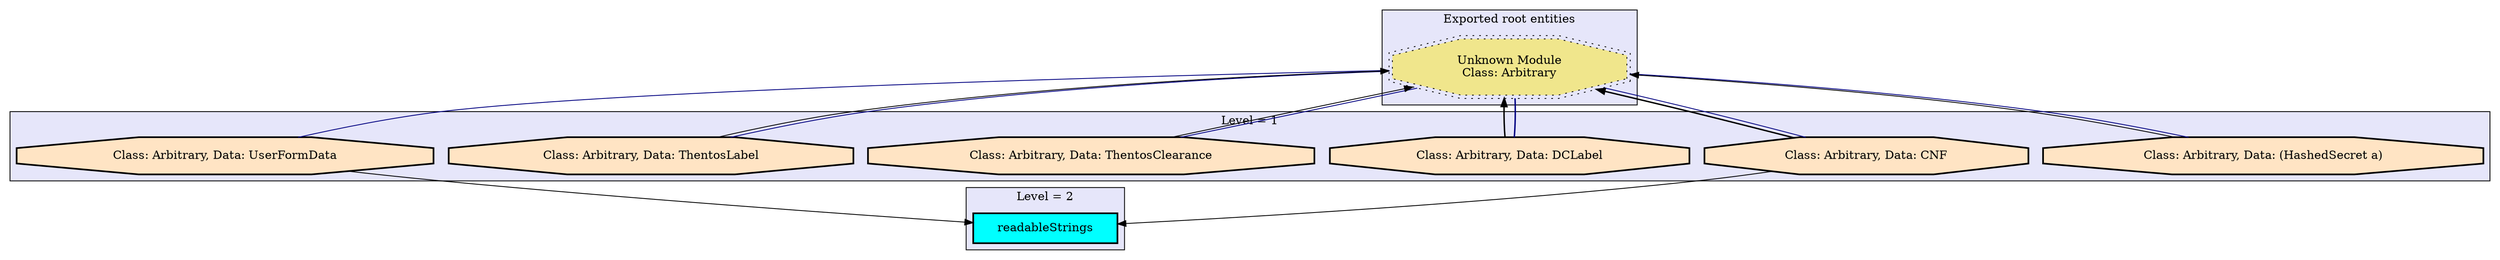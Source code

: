 digraph "Levels within Test.Arbitrary" {
    node [margin="0.4,0.1"
         ,style=filled];
    subgraph cluster_0 {
        graph [label="Exported root entities"
              ,style=filled
              ,fillcolor=lavender];
        9 [label="Unknown Module\nClass: Arbitrary"
          ,shape=doubleoctagon
          ,fillcolor=khaki
          ,style="filled,dotted"];
    }
    subgraph cluster_1 {
        graph [label="Level = 1"
              ,style=filled
              ,fillcolor=lavender];
        1 [label="Class: Arbitrary, Data: (HashedSecret a)"
          ,shape=octagon
          ,fillcolor=bisque
          ,style="filled,bold"];
        2 [label="Class: Arbitrary, Data: CNF"
          ,shape=octagon
          ,fillcolor=bisque
          ,style="filled,bold"];
        3 [label="Class: Arbitrary, Data: DCLabel"
          ,shape=octagon
          ,fillcolor=bisque
          ,style="filled,bold"];
        4 [label="Class: Arbitrary, Data: ThentosClearance"
          ,shape=octagon
          ,fillcolor=bisque
          ,style="filled,bold"];
        5 [label="Class: Arbitrary, Data: ThentosLabel"
          ,shape=octagon
          ,fillcolor=bisque
          ,style="filled,bold"];
        6 [label="Class: Arbitrary, Data: UserFormData"
          ,shape=octagon
          ,fillcolor=bisque
          ,style="filled,bold"];
    }
    subgraph cluster_2 {
        graph [label="Level = 2"
              ,style=filled
              ,fillcolor=lavender];
        7 [label=readableStrings
          ,shape=box
          ,fillcolor=cyan
          ,style="filled,bold"];
    }
    1 -> 9 [penwidth=1,color=black];
    2 -> 7 [penwidth=1,color=black];
    2 -> 9 [penwidth=1.6931471805599454
           ,color=black];
    3 -> 9 [penwidth=1.6931471805599454
           ,color=black];
    4 -> 9 [penwidth=1,color=black];
    5 -> 9 [penwidth=1,color=black];
    6 -> 7 [penwidth=1,color=black];
    9 -> 1 [penwidth=1
           ,color=navy
           ,dir=none];
    9 -> 2 [penwidth=1
           ,color=navy
           ,dir=none];
    9 -> 3 [penwidth=1.6931471805599454
           ,color=navy
           ,dir=none];
    9 -> 4 [penwidth=1
           ,color=navy
           ,dir=none];
    9 -> 5 [penwidth=1
           ,color=navy
           ,dir=none];
    9 -> 6 [penwidth=1
           ,color=navy
           ,dir=none];
}
